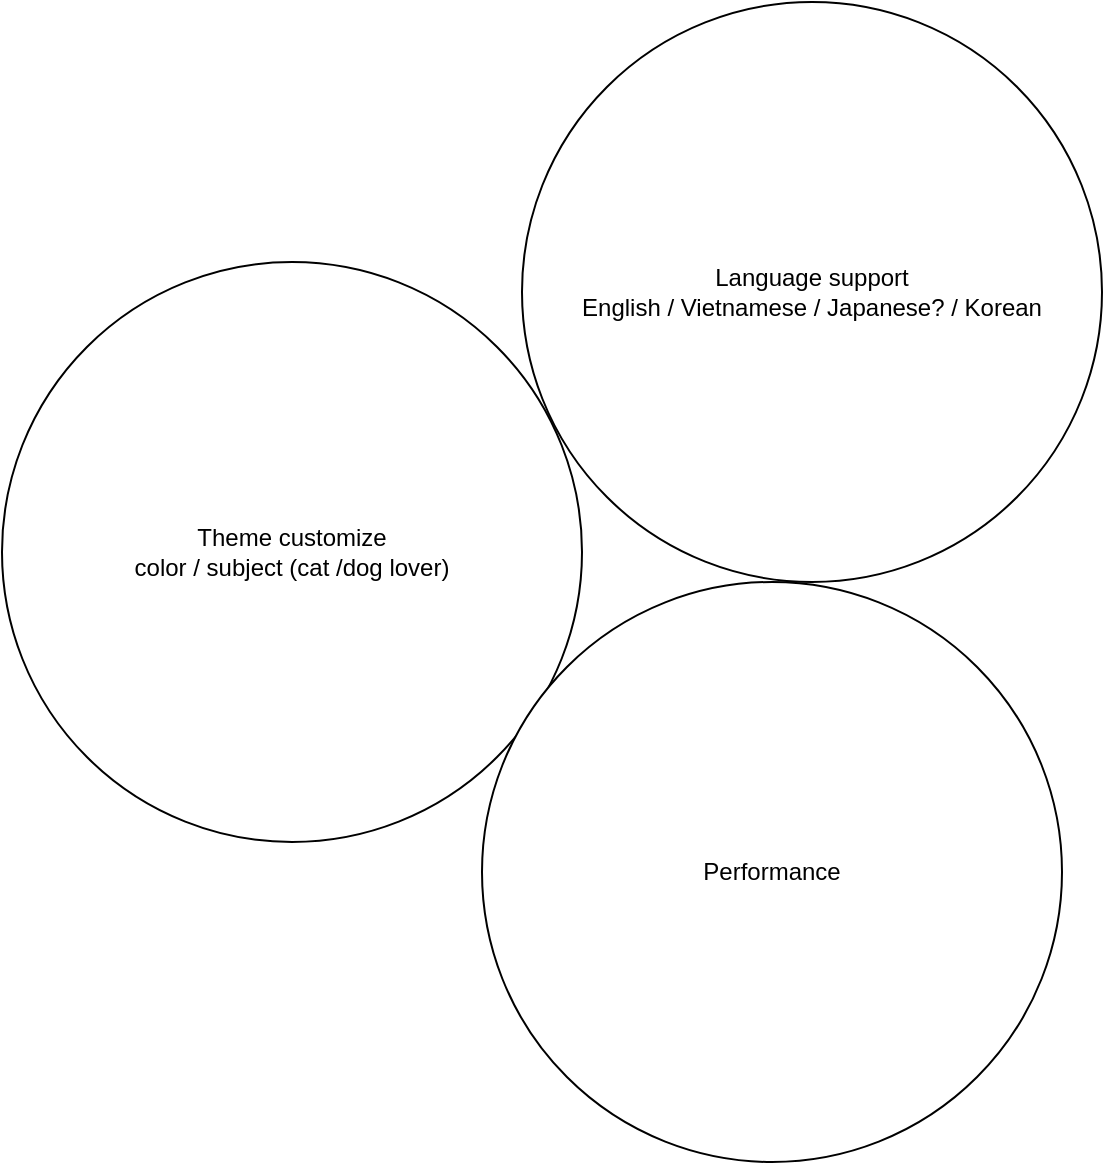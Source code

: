 <mxfile version="20.8.10" type="github" pages="3">
  <diagram name="Non-functional" id="ooVbdiaclrfOVu7lgX6T">
    <mxGraphModel dx="1434" dy="835" grid="1" gridSize="10" guides="1" tooltips="1" connect="1" arrows="1" fold="1" page="1" pageScale="1" pageWidth="1100" pageHeight="850" math="0" shadow="0">
      <root>
        <mxCell id="0" />
        <mxCell id="1" parent="0" />
        <mxCell id="t2Lf0EhcaZ0DND6NPgg2-1" value="Theme customize&lt;br&gt;color / subject (cat /dog lover)" style="ellipse;whiteSpace=wrap;html=1;aspect=fixed;" vertex="1" parent="1">
          <mxGeometry x="240" y="250" width="290" height="290" as="geometry" />
        </mxCell>
        <mxCell id="t2Lf0EhcaZ0DND6NPgg2-2" value="Language support&lt;br&gt;English / Vietnamese / Japanese? / Korean" style="ellipse;whiteSpace=wrap;html=1;aspect=fixed;" vertex="1" parent="1">
          <mxGeometry x="500" y="120" width="290" height="290" as="geometry" />
        </mxCell>
        <mxCell id="t2Lf0EhcaZ0DND6NPgg2-3" value="Performance" style="ellipse;whiteSpace=wrap;html=1;aspect=fixed;" vertex="1" parent="1">
          <mxGeometry x="480" y="410" width="290" height="290" as="geometry" />
        </mxCell>
      </root>
    </mxGraphModel>
  </diagram>
  <diagram id="nRsExKtkg2dDiohrYi9N" name="Functional Design">
    <mxGraphModel dx="1434" dy="835" grid="1" gridSize="10" guides="1" tooltips="1" connect="1" arrows="1" fold="1" page="1" pageScale="1" pageWidth="1100" pageHeight="850" math="0" shadow="0">
      <root>
        <mxCell id="0" />
        <mxCell id="1" parent="0" />
        <mxCell id="IoRaLXuvZF7h_KIUlzQN-9" value="..." style="ellipse;whiteSpace=wrap;html=1;aspect=fixed;" vertex="1" parent="1">
          <mxGeometry x="670" y="540" width="120" height="120" as="geometry" />
        </mxCell>
        <mxCell id="IoRaLXuvZF7h_KIUlzQN-8" value="Alarm" style="ellipse;whiteSpace=wrap;html=1;aspect=fixed;" vertex="1" parent="1">
          <mxGeometry x="440" y="630" width="120" height="120" as="geometry" />
        </mxCell>
        <mxCell id="IoRaLXuvZF7h_KIUlzQN-7" value="Focus" style="ellipse;whiteSpace=wrap;html=1;aspect=fixed;" vertex="1" parent="1">
          <mxGeometry x="640" y="180" width="130" height="130" as="geometry" />
        </mxCell>
        <mxCell id="IoRaLXuvZF7h_KIUlzQN-6" value="Reminder" style="ellipse;whiteSpace=wrap;html=1;aspect=fixed;" vertex="1" parent="1">
          <mxGeometry x="535" y="560" width="160" height="160" as="geometry" />
        </mxCell>
        <mxCell id="IoRaLXuvZF7h_KIUlzQN-5" value="Calendar management" style="ellipse;whiteSpace=wrap;html=1;aspect=fixed;" vertex="1" parent="1">
          <mxGeometry x="660" y="270" width="160" height="160" as="geometry" />
        </mxCell>
        <mxCell id="IoRaLXuvZF7h_KIUlzQN-3" value="Habit builder" style="ellipse;whiteSpace=wrap;html=1;aspect=fixed;fillColor=#d5e8d4;strokeColor=#82b366;fontSize=17;" vertex="1" parent="1">
          <mxGeometry x="320" y="490" width="190" height="190" as="geometry" />
        </mxCell>
        <mxCell id="LLozemDEj-nFxfn_Lmmi-1" value="AI support" style="ellipse;whiteSpace=wrap;html=1;aspect=fixed;" vertex="1" parent="1">
          <mxGeometry x="260" y="355" width="160" height="160" as="geometry" />
        </mxCell>
        <mxCell id="LLozemDEj-nFxfn_Lmmi-2" value="Voice regconize" style="ellipse;whiteSpace=wrap;html=1;aspect=fixed;" vertex="1" parent="1">
          <mxGeometry x="340" y="270" width="120" height="120" as="geometry" />
        </mxCell>
        <mxCell id="IoRaLXuvZF7h_KIUlzQN-2" value="Memo" style="ellipse;whiteSpace=wrap;html=1;aspect=fixed;fillColor=#dae8fc;strokeColor=#6c8ebf;fontSize=17;" vertex="1" parent="1">
          <mxGeometry x="670" y="390" width="190" height="190" as="geometry" />
        </mxCell>
        <mxCell id="IoRaLXuvZF7h_KIUlzQN-1" value="Todo" style="ellipse;whiteSpace=wrap;html=1;aspect=fixed;fillColor=#f8cecc;strokeColor=#b85450;fontSize=17;" vertex="1" parent="1">
          <mxGeometry x="445" y="180" width="225" height="225" as="geometry" />
        </mxCell>
        <mxCell id="IoRaLXuvZF7h_KIUlzQN-4" value="Goal setting" style="ellipse;whiteSpace=wrap;html=1;aspect=fixed;fillColor=#ffe6cc;strokeColor=#d79b00;fontSize=17;" vertex="1" parent="1">
          <mxGeometry x="405" y="310" width="290" height="290" as="geometry" />
        </mxCell>
      </root>
    </mxGraphModel>
  </diagram>
  <diagram id="GvaJ2VT02_Oi4LLuZbSi" name="Architecture Design">
    <mxGraphModel dx="1793" dy="1044" grid="1" gridSize="10" guides="1" tooltips="1" connect="1" arrows="1" fold="1" page="1" pageScale="1" pageWidth="1100" pageHeight="850" math="0" shadow="0">
      <root>
        <mxCell id="0" />
        <mxCell id="1" parent="0" />
        <mxCell id="fnuN4T0kl9uIwaInlzpc-6" value="Server" style="rounded=1;whiteSpace=wrap;html=1;align=center;verticalAlign=top;fontStyle=1;fontSize=14;" vertex="1" parent="1">
          <mxGeometry x="420" y="280" width="220" height="220" as="geometry" />
        </mxCell>
        <mxCell id="fnuN4T0kl9uIwaInlzpc-8" value="Database" style="shape=cylinder3;whiteSpace=wrap;html=1;boundedLbl=1;backgroundOutline=1;size=15;fontSize=14;" vertex="1" parent="1">
          <mxGeometry x="840" y="410" width="110" height="122" as="geometry" />
        </mxCell>
        <mxCell id="fnuN4T0kl9uIwaInlzpc-12" value="" style="endArrow=classic;startArrow=classic;html=1;rounded=0;fontSize=14;entryX=0;entryY=0.5;entryDx=0;entryDy=0;" edge="1" parent="1" source="fnuN4T0kl9uIwaInlzpc-6" target="fnuN4T0kl9uIwaInlzpc-7">
          <mxGeometry width="50" height="50" relative="1" as="geometry">
            <mxPoint x="520" y="450" as="sourcePoint" />
            <mxPoint x="570" y="400" as="targetPoint" />
          </mxGeometry>
        </mxCell>
        <mxCell id="fnuN4T0kl9uIwaInlzpc-13" value="" style="endArrow=classic;startArrow=classic;html=1;rounded=0;fontSize=14;" edge="1" parent="1" source="fnuN4T0kl9uIwaInlzpc-6" target="fnuN4T0kl9uIwaInlzpc-8">
          <mxGeometry width="50" height="50" relative="1" as="geometry">
            <mxPoint x="650" y="361.923" as="sourcePoint" />
            <mxPoint x="800" y="310" as="targetPoint" />
          </mxGeometry>
        </mxCell>
        <mxCell id="fnuN4T0kl9uIwaInlzpc-14" value="" style="group" vertex="1" connectable="0" parent="1">
          <mxGeometry x="790" y="250" width="260" height="120" as="geometry" />
        </mxCell>
        <mxCell id="fnuN4T0kl9uIwaInlzpc-7" value="Storage services" style="rounded=1;whiteSpace=wrap;html=1;align=center;verticalAlign=top;fontStyle=1;fontSize=14;" vertex="1" parent="fnuN4T0kl9uIwaInlzpc-14">
          <mxGeometry width="260" height="120" as="geometry" />
        </mxCell>
        <mxCell id="fnuN4T0kl9uIwaInlzpc-9" value="Drive" style="rounded=1;whiteSpace=wrap;html=1;fontSize=14;" vertex="1" parent="fnuN4T0kl9uIwaInlzpc-14">
          <mxGeometry x="20" y="40" width="60" height="60" as="geometry" />
        </mxCell>
        <mxCell id="fnuN4T0kl9uIwaInlzpc-10" value="Dropbox" style="rounded=1;whiteSpace=wrap;html=1;fontSize=14;" vertex="1" parent="fnuN4T0kl9uIwaInlzpc-14">
          <mxGeometry x="95" y="40" width="70" height="60" as="geometry" />
        </mxCell>
        <mxCell id="fnuN4T0kl9uIwaInlzpc-11" value="iCloud" style="rounded=1;whiteSpace=wrap;html=1;fontSize=14;" vertex="1" parent="fnuN4T0kl9uIwaInlzpc-14">
          <mxGeometry x="180" y="40" width="60" height="60" as="geometry" />
        </mxCell>
        <mxCell id="fnuN4T0kl9uIwaInlzpc-15" value="" style="endArrow=classic;startArrow=classic;html=1;rounded=0;fontSize=14;" edge="1" parent="1" source="fnuN4T0kl9uIwaInlzpc-1" target="fnuN4T0kl9uIwaInlzpc-6">
          <mxGeometry width="50" height="50" relative="1" as="geometry">
            <mxPoint x="520" y="450" as="sourcePoint" />
            <mxPoint x="570" y="400" as="targetPoint" />
          </mxGeometry>
        </mxCell>
        <mxCell id="fnuN4T0kl9uIwaInlzpc-16" value="" style="group" vertex="1" connectable="0" parent="1">
          <mxGeometry x="110" y="280" width="220" height="220" as="geometry" />
        </mxCell>
        <mxCell id="fnuN4T0kl9uIwaInlzpc-1" value="Client" style="rounded=1;whiteSpace=wrap;html=1;align=center;verticalAlign=top;fontStyle=1;fontSize=14;" vertex="1" parent="fnuN4T0kl9uIwaInlzpc-16">
          <mxGeometry width="220" height="220" as="geometry" />
        </mxCell>
        <mxCell id="fnuN4T0kl9uIwaInlzpc-4" value="" style="sketch=0;outlineConnect=0;fontColor=#232F3E;gradientColor=none;fillColor=#232F3D;strokeColor=none;dashed=0;verticalLabelPosition=bottom;verticalAlign=top;align=center;html=1;fontSize=12;fontStyle=0;aspect=fixed;pointerEvents=1;shape=mxgraph.aws4.mobile_client;" vertex="1" parent="fnuN4T0kl9uIwaInlzpc-16">
          <mxGeometry x="89.5" y="130" width="41" height="78" as="geometry" />
        </mxCell>
        <mxCell id="fnuN4T0kl9uIwaInlzpc-5" value="" style="shape=mxgraph.signs.tech.computer;html=1;pointerEvents=1;fillColor=#000000;strokeColor=none;verticalLabelPosition=bottom;verticalAlign=top;align=center;" vertex="1" parent="fnuN4T0kl9uIwaInlzpc-16">
          <mxGeometry x="70.5" y="50" width="79" height="60" as="geometry" />
        </mxCell>
      </root>
    </mxGraphModel>
  </diagram>
</mxfile>

